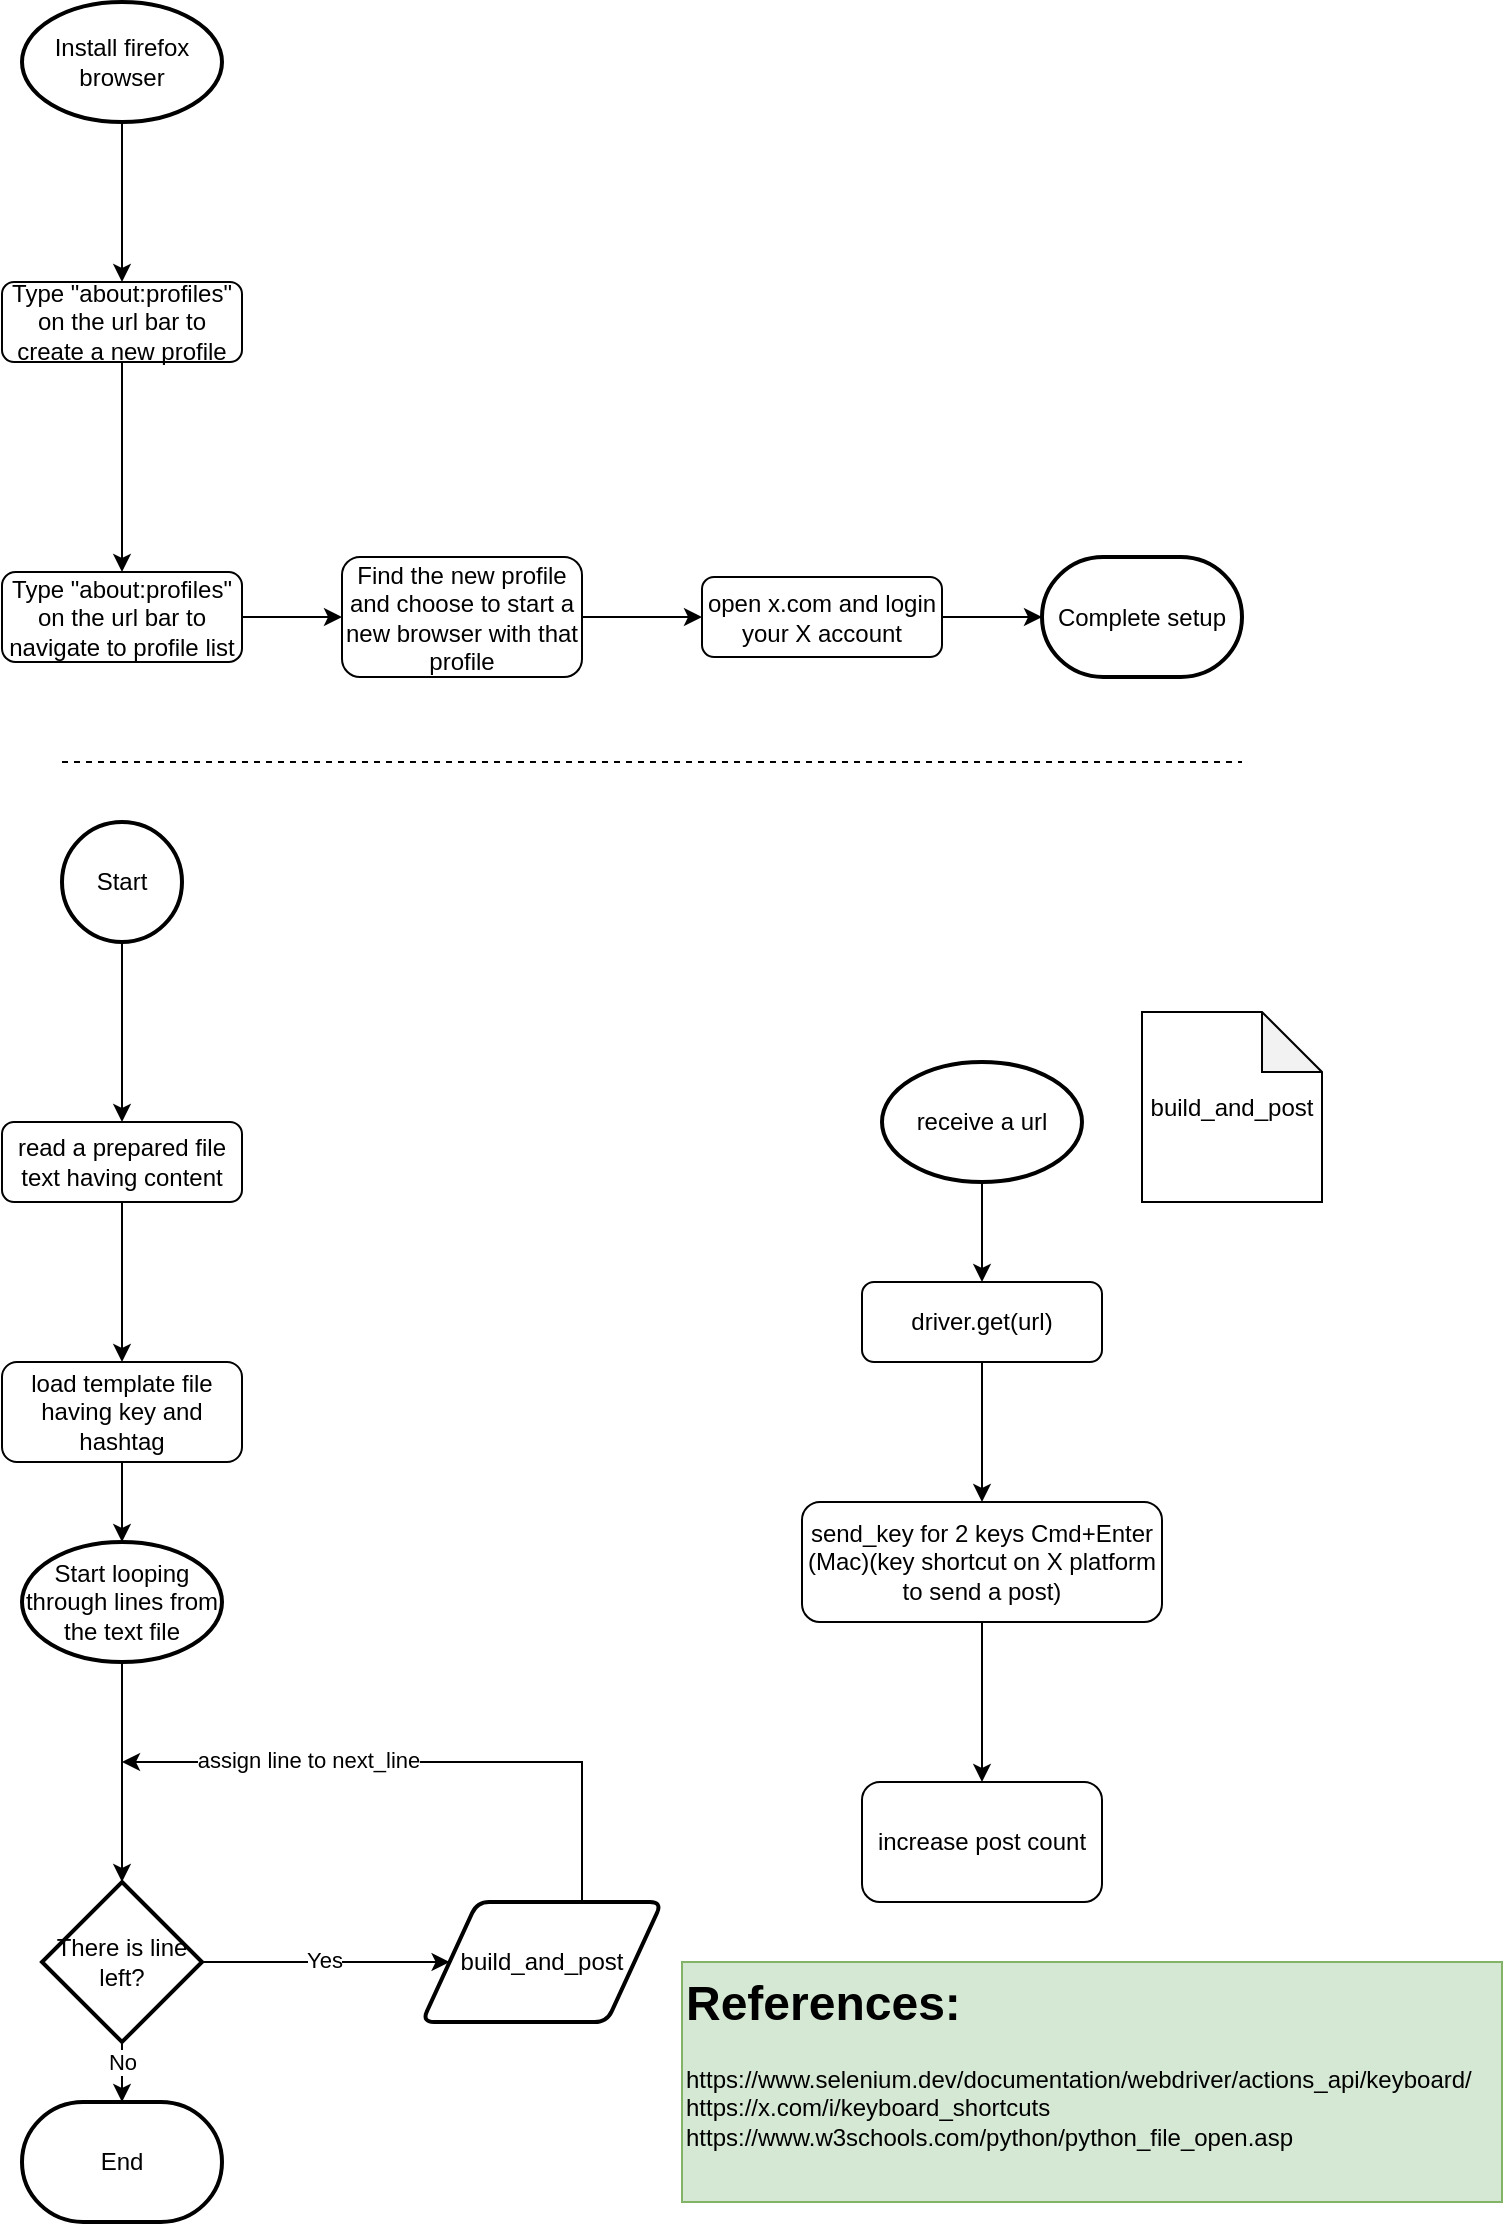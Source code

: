<mxfile version="24.5.4" type="github">
  <diagram id="C5RBs43oDa-KdzZeNtuy" name="auto_post_intent">
    <mxGraphModel dx="1041" dy="529" grid="1" gridSize="10" guides="1" tooltips="1" connect="1" arrows="1" fold="1" page="1" pageScale="1" pageWidth="827" pageHeight="1169" math="0" shadow="0">
      <root>
        <mxCell id="WIyWlLk6GJQsqaUBKTNV-0" />
        <mxCell id="WIyWlLk6GJQsqaUBKTNV-1" parent="WIyWlLk6GJQsqaUBKTNV-0" />
        <mxCell id="VhOG8IRlrmdHrft6tKrN-9" value="" style="edgeStyle=orthogonalEdgeStyle;rounded=0;orthogonalLoop=1;jettySize=auto;html=1;" edge="1" parent="WIyWlLk6GJQsqaUBKTNV-1" source="VhOG8IRlrmdHrft6tKrN-2" target="VhOG8IRlrmdHrft6tKrN-3">
          <mxGeometry relative="1" as="geometry" />
        </mxCell>
        <mxCell id="VhOG8IRlrmdHrft6tKrN-2" value="Type &quot;about:profiles&quot; on the url bar to create a new profile" style="rounded=1;whiteSpace=wrap;html=1;fontSize=12;glass=0;strokeWidth=1;shadow=0;" vertex="1" parent="WIyWlLk6GJQsqaUBKTNV-1">
          <mxGeometry x="70" y="160" width="120" height="40" as="geometry" />
        </mxCell>
        <mxCell id="VhOG8IRlrmdHrft6tKrN-10" value="" style="edgeStyle=orthogonalEdgeStyle;rounded=0;orthogonalLoop=1;jettySize=auto;html=1;" edge="1" parent="WIyWlLk6GJQsqaUBKTNV-1" source="VhOG8IRlrmdHrft6tKrN-3" target="VhOG8IRlrmdHrft6tKrN-5">
          <mxGeometry relative="1" as="geometry" />
        </mxCell>
        <mxCell id="VhOG8IRlrmdHrft6tKrN-3" value="Type &quot;about:profiles&quot; on the url bar to navigate to profile list" style="rounded=1;whiteSpace=wrap;html=1;fontSize=12;glass=0;strokeWidth=1;shadow=0;" vertex="1" parent="WIyWlLk6GJQsqaUBKTNV-1">
          <mxGeometry x="70" y="305" width="120" height="45" as="geometry" />
        </mxCell>
        <mxCell id="VhOG8IRlrmdHrft6tKrN-7" value="" style="edgeStyle=orthogonalEdgeStyle;rounded=0;orthogonalLoop=1;jettySize=auto;html=1;" edge="1" parent="WIyWlLk6GJQsqaUBKTNV-1" source="VhOG8IRlrmdHrft6tKrN-5" target="VhOG8IRlrmdHrft6tKrN-6">
          <mxGeometry relative="1" as="geometry" />
        </mxCell>
        <mxCell id="VhOG8IRlrmdHrft6tKrN-5" value="Find the new profile and choose to start a new browser with that profile" style="rounded=1;whiteSpace=wrap;html=1;fontSize=12;glass=0;strokeWidth=1;shadow=0;" vertex="1" parent="WIyWlLk6GJQsqaUBKTNV-1">
          <mxGeometry x="240" y="297.5" width="120" height="60" as="geometry" />
        </mxCell>
        <mxCell id="VhOG8IRlrmdHrft6tKrN-15" value="" style="edgeStyle=orthogonalEdgeStyle;rounded=0;orthogonalLoop=1;jettySize=auto;html=1;" edge="1" parent="WIyWlLk6GJQsqaUBKTNV-1" source="VhOG8IRlrmdHrft6tKrN-6" target="VhOG8IRlrmdHrft6tKrN-14">
          <mxGeometry relative="1" as="geometry" />
        </mxCell>
        <mxCell id="VhOG8IRlrmdHrft6tKrN-6" value="open x.com and login your X account" style="rounded=1;whiteSpace=wrap;html=1;fontSize=12;glass=0;strokeWidth=1;shadow=0;" vertex="1" parent="WIyWlLk6GJQsqaUBKTNV-1">
          <mxGeometry x="420" y="307.5" width="120" height="40" as="geometry" />
        </mxCell>
        <mxCell id="VhOG8IRlrmdHrft6tKrN-13" value="" style="edgeStyle=orthogonalEdgeStyle;rounded=0;orthogonalLoop=1;jettySize=auto;html=1;" edge="1" parent="WIyWlLk6GJQsqaUBKTNV-1" source="VhOG8IRlrmdHrft6tKrN-12" target="VhOG8IRlrmdHrft6tKrN-2">
          <mxGeometry relative="1" as="geometry" />
        </mxCell>
        <mxCell id="VhOG8IRlrmdHrft6tKrN-12" value="Install firefox browser" style="strokeWidth=2;html=1;shape=mxgraph.flowchart.start_1;whiteSpace=wrap;" vertex="1" parent="WIyWlLk6GJQsqaUBKTNV-1">
          <mxGeometry x="80" y="20" width="100" height="60" as="geometry" />
        </mxCell>
        <mxCell id="VhOG8IRlrmdHrft6tKrN-14" value="Complete setup" style="strokeWidth=2;html=1;shape=mxgraph.flowchart.terminator;whiteSpace=wrap;" vertex="1" parent="WIyWlLk6GJQsqaUBKTNV-1">
          <mxGeometry x="590" y="297.5" width="100" height="60" as="geometry" />
        </mxCell>
        <mxCell id="VhOG8IRlrmdHrft6tKrN-24" value="" style="edgeStyle=orthogonalEdgeStyle;rounded=0;orthogonalLoop=1;jettySize=auto;html=1;exitX=0.5;exitY=1;exitDx=0;exitDy=0;exitPerimeter=0;" edge="1" parent="WIyWlLk6GJQsqaUBKTNV-1" source="VhOG8IRlrmdHrft6tKrN-26" target="VhOG8IRlrmdHrft6tKrN-22">
          <mxGeometry relative="1" as="geometry">
            <mxPoint x="130" y="520" as="sourcePoint" />
          </mxGeometry>
        </mxCell>
        <mxCell id="VhOG8IRlrmdHrft6tKrN-25" value="" style="edgeStyle=orthogonalEdgeStyle;rounded=0;orthogonalLoop=1;jettySize=auto;html=1;" edge="1" parent="WIyWlLk6GJQsqaUBKTNV-1" source="VhOG8IRlrmdHrft6tKrN-22" target="VhOG8IRlrmdHrft6tKrN-23">
          <mxGeometry relative="1" as="geometry" />
        </mxCell>
        <mxCell id="VhOG8IRlrmdHrft6tKrN-22" value="read a prepared file text having content" style="rounded=1;whiteSpace=wrap;html=1;fontSize=12;glass=0;strokeWidth=1;shadow=0;" vertex="1" parent="WIyWlLk6GJQsqaUBKTNV-1">
          <mxGeometry x="70" y="580" width="120" height="40" as="geometry" />
        </mxCell>
        <mxCell id="VhOG8IRlrmdHrft6tKrN-29" value="" style="edgeStyle=orthogonalEdgeStyle;rounded=0;orthogonalLoop=1;jettySize=auto;html=1;" edge="1" parent="WIyWlLk6GJQsqaUBKTNV-1" source="VhOG8IRlrmdHrft6tKrN-23" target="VhOG8IRlrmdHrft6tKrN-28">
          <mxGeometry relative="1" as="geometry" />
        </mxCell>
        <mxCell id="VhOG8IRlrmdHrft6tKrN-23" value="load template file having key and hashtag" style="rounded=1;whiteSpace=wrap;html=1;fontSize=12;glass=0;strokeWidth=1;shadow=0;" vertex="1" parent="WIyWlLk6GJQsqaUBKTNV-1">
          <mxGeometry x="70" y="700" width="120" height="50" as="geometry" />
        </mxCell>
        <mxCell id="VhOG8IRlrmdHrft6tKrN-26" value="Start" style="strokeWidth=2;html=1;shape=mxgraph.flowchart.start_2;whiteSpace=wrap;" vertex="1" parent="WIyWlLk6GJQsqaUBKTNV-1">
          <mxGeometry x="100" y="430" width="60" height="60" as="geometry" />
        </mxCell>
        <mxCell id="VhOG8IRlrmdHrft6tKrN-33" value="" style="edgeStyle=orthogonalEdgeStyle;rounded=0;orthogonalLoop=1;jettySize=auto;html=1;" edge="1" parent="WIyWlLk6GJQsqaUBKTNV-1" source="VhOG8IRlrmdHrft6tKrN-28" target="VhOG8IRlrmdHrft6tKrN-32">
          <mxGeometry relative="1" as="geometry" />
        </mxCell>
        <mxCell id="VhOG8IRlrmdHrft6tKrN-28" value="Start looping through lines from the text file" style="strokeWidth=2;html=1;shape=mxgraph.flowchart.start_1;whiteSpace=wrap;" vertex="1" parent="WIyWlLk6GJQsqaUBKTNV-1">
          <mxGeometry x="80" y="790" width="100" height="60" as="geometry" />
        </mxCell>
        <mxCell id="VhOG8IRlrmdHrft6tKrN-37" value="" style="edgeStyle=orthogonalEdgeStyle;rounded=0;orthogonalLoop=1;jettySize=auto;html=1;exitX=0.5;exitY=0;exitDx=0;exitDy=0;" edge="1" parent="WIyWlLk6GJQsqaUBKTNV-1" source="VhOG8IRlrmdHrft6tKrN-31">
          <mxGeometry relative="1" as="geometry">
            <mxPoint x="390" y="1000" as="sourcePoint" />
            <mxPoint x="130" y="900" as="targetPoint" />
            <Array as="points">
              <mxPoint x="360" y="900" />
            </Array>
          </mxGeometry>
        </mxCell>
        <mxCell id="VhOG8IRlrmdHrft6tKrN-38" value="assign line to next_line" style="edgeLabel;html=1;align=center;verticalAlign=middle;resizable=0;points=[];" vertex="1" connectable="0" parent="VhOG8IRlrmdHrft6tKrN-37">
          <mxGeometry x="0.42" y="-1" relative="1" as="geometry">
            <mxPoint as="offset" />
          </mxGeometry>
        </mxCell>
        <mxCell id="VhOG8IRlrmdHrft6tKrN-31" value="build_and_post" style="shape=parallelogram;html=1;strokeWidth=2;perimeter=parallelogramPerimeter;whiteSpace=wrap;rounded=1;arcSize=12;size=0.23;" vertex="1" parent="WIyWlLk6GJQsqaUBKTNV-1">
          <mxGeometry x="280" y="970" width="120" height="60" as="geometry" />
        </mxCell>
        <mxCell id="VhOG8IRlrmdHrft6tKrN-34" value="" style="edgeStyle=orthogonalEdgeStyle;rounded=0;orthogonalLoop=1;jettySize=auto;html=1;" edge="1" parent="WIyWlLk6GJQsqaUBKTNV-1" source="VhOG8IRlrmdHrft6tKrN-32" target="VhOG8IRlrmdHrft6tKrN-31">
          <mxGeometry relative="1" as="geometry" />
        </mxCell>
        <mxCell id="VhOG8IRlrmdHrft6tKrN-39" value="Yes" style="edgeLabel;html=1;align=center;verticalAlign=middle;resizable=0;points=[];" vertex="1" connectable="0" parent="VhOG8IRlrmdHrft6tKrN-34">
          <mxGeometry x="-0.021" y="1" relative="1" as="geometry">
            <mxPoint as="offset" />
          </mxGeometry>
        </mxCell>
        <mxCell id="VhOG8IRlrmdHrft6tKrN-41" value="" style="edgeStyle=orthogonalEdgeStyle;rounded=0;orthogonalLoop=1;jettySize=auto;html=1;" edge="1" parent="WIyWlLk6GJQsqaUBKTNV-1" source="VhOG8IRlrmdHrft6tKrN-32" target="VhOG8IRlrmdHrft6tKrN-40">
          <mxGeometry relative="1" as="geometry" />
        </mxCell>
        <mxCell id="VhOG8IRlrmdHrft6tKrN-42" value="No" style="edgeLabel;html=1;align=center;verticalAlign=middle;resizable=0;points=[];" vertex="1" connectable="0" parent="VhOG8IRlrmdHrft6tKrN-41">
          <mxGeometry x="-0.186" relative="1" as="geometry">
            <mxPoint y="-10" as="offset" />
          </mxGeometry>
        </mxCell>
        <mxCell id="VhOG8IRlrmdHrft6tKrN-32" value="There is line left?" style="rhombus;whiteSpace=wrap;html=1;strokeWidth=2;" vertex="1" parent="WIyWlLk6GJQsqaUBKTNV-1">
          <mxGeometry x="90" y="960" width="80" height="80" as="geometry" />
        </mxCell>
        <mxCell id="VhOG8IRlrmdHrft6tKrN-40" value="End" style="strokeWidth=2;html=1;shape=mxgraph.flowchart.terminator;whiteSpace=wrap;" vertex="1" parent="WIyWlLk6GJQsqaUBKTNV-1">
          <mxGeometry x="80" y="1070" width="100" height="60" as="geometry" />
        </mxCell>
        <mxCell id="VhOG8IRlrmdHrft6tKrN-45" value="" style="edgeStyle=orthogonalEdgeStyle;rounded=0;orthogonalLoop=1;jettySize=auto;html=1;" edge="1" parent="WIyWlLk6GJQsqaUBKTNV-1" source="VhOG8IRlrmdHrft6tKrN-43" target="VhOG8IRlrmdHrft6tKrN-44">
          <mxGeometry relative="1" as="geometry" />
        </mxCell>
        <mxCell id="VhOG8IRlrmdHrft6tKrN-43" value="receive a url" style="strokeWidth=2;html=1;shape=mxgraph.flowchart.start_1;whiteSpace=wrap;" vertex="1" parent="WIyWlLk6GJQsqaUBKTNV-1">
          <mxGeometry x="510" y="550" width="100" height="60" as="geometry" />
        </mxCell>
        <mxCell id="VhOG8IRlrmdHrft6tKrN-47" value="" style="edgeStyle=orthogonalEdgeStyle;rounded=0;orthogonalLoop=1;jettySize=auto;html=1;" edge="1" parent="WIyWlLk6GJQsqaUBKTNV-1" source="VhOG8IRlrmdHrft6tKrN-44" target="VhOG8IRlrmdHrft6tKrN-46">
          <mxGeometry relative="1" as="geometry" />
        </mxCell>
        <mxCell id="VhOG8IRlrmdHrft6tKrN-44" value="driver.get(url)" style="rounded=1;whiteSpace=wrap;html=1;fontSize=12;glass=0;strokeWidth=1;shadow=0;" vertex="1" parent="WIyWlLk6GJQsqaUBKTNV-1">
          <mxGeometry x="500" y="660" width="120" height="40" as="geometry" />
        </mxCell>
        <mxCell id="VhOG8IRlrmdHrft6tKrN-49" value="" style="edgeStyle=orthogonalEdgeStyle;rounded=0;orthogonalLoop=1;jettySize=auto;html=1;" edge="1" parent="WIyWlLk6GJQsqaUBKTNV-1" source="VhOG8IRlrmdHrft6tKrN-46" target="VhOG8IRlrmdHrft6tKrN-48">
          <mxGeometry relative="1" as="geometry" />
        </mxCell>
        <mxCell id="VhOG8IRlrmdHrft6tKrN-46" value="send_key for 2 keys Cmd+Enter (Mac)(key shortcut on X platform to send a post)" style="rounded=1;whiteSpace=wrap;html=1;glass=0;strokeWidth=1;shadow=0;" vertex="1" parent="WIyWlLk6GJQsqaUBKTNV-1">
          <mxGeometry x="470" y="770" width="180" height="60" as="geometry" />
        </mxCell>
        <mxCell id="VhOG8IRlrmdHrft6tKrN-48" value="increase post count" style="rounded=1;whiteSpace=wrap;html=1;glass=0;strokeWidth=1;shadow=0;" vertex="1" parent="WIyWlLk6GJQsqaUBKTNV-1">
          <mxGeometry x="500" y="910" width="120" height="60" as="geometry" />
        </mxCell>
        <mxCell id="VhOG8IRlrmdHrft6tKrN-50" value="build_and_post" style="shape=note;whiteSpace=wrap;html=1;backgroundOutline=1;darkOpacity=0.05;" vertex="1" parent="WIyWlLk6GJQsqaUBKTNV-1">
          <mxGeometry x="640" y="525" width="90" height="95" as="geometry" />
        </mxCell>
        <mxCell id="VhOG8IRlrmdHrft6tKrN-52" value="" style="endArrow=none;dashed=1;html=1;rounded=0;" edge="1" parent="WIyWlLk6GJQsqaUBKTNV-1">
          <mxGeometry width="50" height="50" relative="1" as="geometry">
            <mxPoint x="100" y="400" as="sourcePoint" />
            <mxPoint x="690" y="400" as="targetPoint" />
          </mxGeometry>
        </mxCell>
        <mxCell id="VhOG8IRlrmdHrft6tKrN-54" value="&lt;h1 style=&quot;margin-top: 0px;&quot;&gt;References:&lt;/h1&gt;&lt;div&gt;https://www.selenium.dev/documentation/webdriver/actions_api/keyboard/&lt;br&gt;&lt;/div&gt;&lt;div&gt;https://x.com/i/keyboard_shortcuts&lt;br&gt;&lt;/div&gt;&lt;div&gt;https://www.w3schools.com/python/python_file_open.asp&lt;br&gt;&lt;/div&gt;" style="text;html=1;overflow=hidden;rounded=0;fillColor=#d5e8d4;whiteSpace=wrap;strokeColor=#82b366;" vertex="1" parent="WIyWlLk6GJQsqaUBKTNV-1">
          <mxGeometry x="410" y="1000" width="410" height="120" as="geometry" />
        </mxCell>
      </root>
    </mxGraphModel>
  </diagram>
</mxfile>
